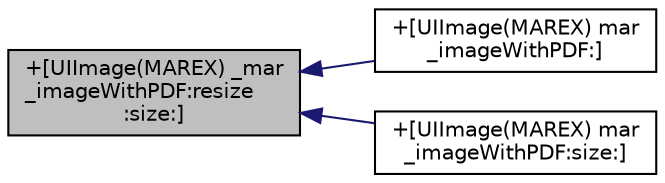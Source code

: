 digraph "+[UIImage(MAREX) _mar_imageWithPDF:resize:size:]"
{
  edge [fontname="Helvetica",fontsize="10",labelfontname="Helvetica",labelfontsize="10"];
  node [fontname="Helvetica",fontsize="10",shape=record];
  rankdir="LR";
  Node7 [label="+[UIImage(MAREX) _mar\l_imageWithPDF:resize\l:size:]",height=0.2,width=0.4,color="black", fillcolor="grey75", style="filled", fontcolor="black"];
  Node7 -> Node8 [dir="back",color="midnightblue",fontsize="10",style="solid",fontname="Helvetica"];
  Node8 [label="+[UIImage(MAREX) mar\l_imageWithPDF:]",height=0.2,width=0.4,color="black", fillcolor="white", style="filled",URL="$category_u_i_image_07_m_a_r_e_x_08.html#a34a99e3b432978039bfcfdb05a34cfef"];
  Node7 -> Node9 [dir="back",color="midnightblue",fontsize="10",style="solid",fontname="Helvetica"];
  Node9 [label="+[UIImage(MAREX) mar\l_imageWithPDF:size:]",height=0.2,width=0.4,color="black", fillcolor="white", style="filled",URL="$category_u_i_image_07_m_a_r_e_x_08.html#a53a3e8db1581454b9ff3e356a9730722"];
}
